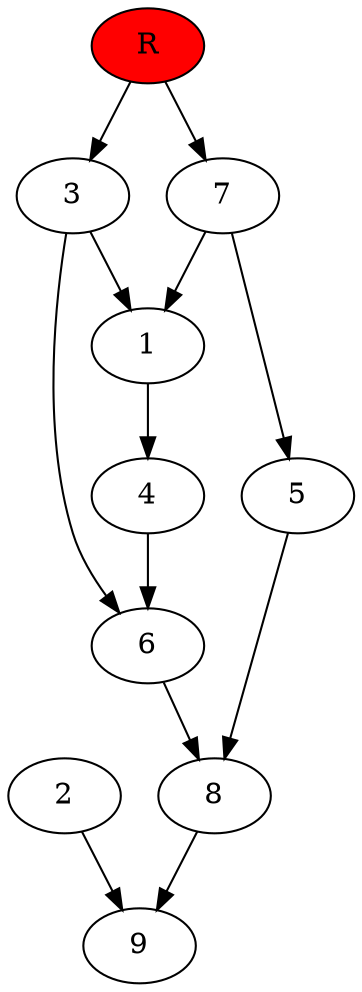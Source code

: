 digraph prb12536 {
	1
	2
	3
	4
	5
	6
	7
	8
	R [fillcolor="#ff0000" style=filled]
	1 -> 4
	2 -> 9
	3 -> 1
	3 -> 6
	4 -> 6
	5 -> 8
	6 -> 8
	7 -> 1
	7 -> 5
	8 -> 9
	R -> 3
	R -> 7
}
